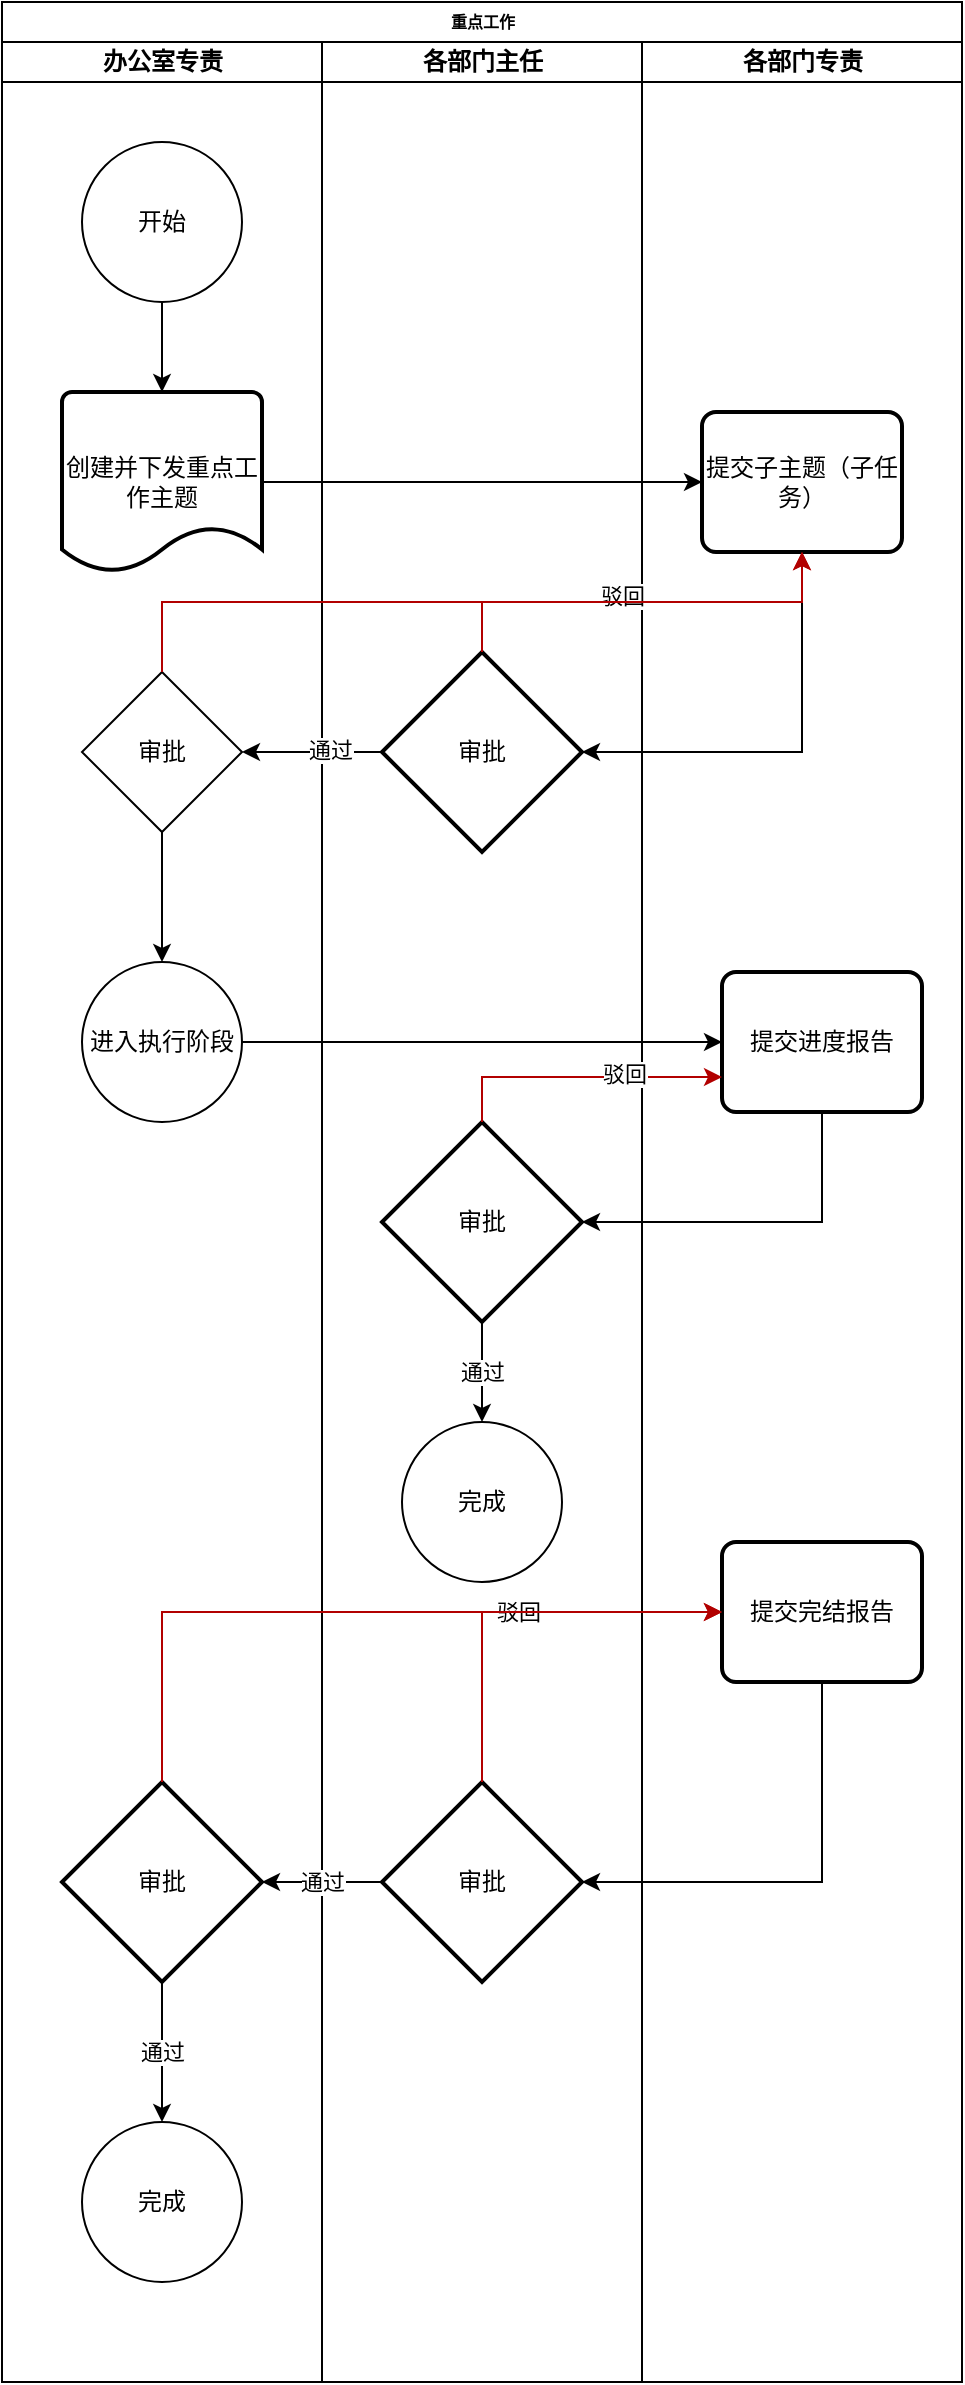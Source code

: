 <mxfile version="21.1.5" type="github">
  <diagram id="prtHgNgQTEPvFCAcTncT" name="Page-1">
    <mxGraphModel dx="1434" dy="788" grid="1" gridSize="10" guides="1" tooltips="1" connect="1" arrows="1" fold="1" page="1" pageScale="1" pageWidth="827" pageHeight="1169" math="0" shadow="0">
      <root>
        <mxCell id="0" />
        <mxCell id="1" parent="0" />
        <mxCell id="tl_C-uJfs4DL0yEq4bah-1" value="重点工作" style="swimlane;html=1;childLayout=stackLayout;startSize=20;rounded=0;shadow=0;labelBackgroundColor=none;strokeWidth=1;fontFamily=Verdana;fontSize=8;align=center;" vertex="1" parent="1">
          <mxGeometry x="70" y="40" width="480" height="1190" as="geometry" />
        </mxCell>
        <mxCell id="tl_C-uJfs4DL0yEq4bah-2" value="办公室专责" style="swimlane;html=1;startSize=20;" vertex="1" parent="tl_C-uJfs4DL0yEq4bah-1">
          <mxGeometry y="20" width="160" height="1170" as="geometry" />
        </mxCell>
        <mxCell id="tl_C-uJfs4DL0yEq4bah-3" style="edgeStyle=orthogonalEdgeStyle;rounded=0;orthogonalLoop=1;jettySize=auto;html=1;exitX=0.5;exitY=1;exitDx=0;exitDy=0;entryX=0.5;entryY=0;entryDx=0;entryDy=0;entryPerimeter=0;" edge="1" parent="tl_C-uJfs4DL0yEq4bah-2" source="tl_C-uJfs4DL0yEq4bah-4" target="tl_C-uJfs4DL0yEq4bah-5">
          <mxGeometry relative="1" as="geometry" />
        </mxCell>
        <mxCell id="tl_C-uJfs4DL0yEq4bah-4" value="开始" style="ellipse;whiteSpace=wrap;html=1;aspect=fixed;" vertex="1" parent="tl_C-uJfs4DL0yEq4bah-2">
          <mxGeometry x="40" y="50" width="80" height="80" as="geometry" />
        </mxCell>
        <mxCell id="tl_C-uJfs4DL0yEq4bah-5" value="创建并下发重点工作主题" style="strokeWidth=2;html=1;shape=mxgraph.flowchart.document2;whiteSpace=wrap;size=0.25;fontStyle=0" vertex="1" parent="tl_C-uJfs4DL0yEq4bah-2">
          <mxGeometry x="30" y="175" width="100" height="90" as="geometry" />
        </mxCell>
        <mxCell id="tl_C-uJfs4DL0yEq4bah-46" value="" style="edgeStyle=orthogonalEdgeStyle;rounded=0;orthogonalLoop=1;jettySize=auto;html=1;" edge="1" parent="tl_C-uJfs4DL0yEq4bah-2" source="tl_C-uJfs4DL0yEq4bah-44" target="tl_C-uJfs4DL0yEq4bah-45">
          <mxGeometry relative="1" as="geometry" />
        </mxCell>
        <mxCell id="tl_C-uJfs4DL0yEq4bah-44" value="审批" style="rhombus;whiteSpace=wrap;html=1;" vertex="1" parent="tl_C-uJfs4DL0yEq4bah-2">
          <mxGeometry x="40" y="315" width="80" height="80" as="geometry" />
        </mxCell>
        <mxCell id="tl_C-uJfs4DL0yEq4bah-45" value="进入执行阶段" style="ellipse;whiteSpace=wrap;html=1;" vertex="1" parent="tl_C-uJfs4DL0yEq4bah-2">
          <mxGeometry x="40" y="460" width="80" height="80" as="geometry" />
        </mxCell>
        <mxCell id="tl_C-uJfs4DL0yEq4bah-74" value="通过" style="edgeStyle=orthogonalEdgeStyle;rounded=0;orthogonalLoop=1;jettySize=auto;html=1;exitX=0.5;exitY=1;exitDx=0;exitDy=0;exitPerimeter=0;entryX=0.5;entryY=0;entryDx=0;entryDy=0;" edge="1" parent="tl_C-uJfs4DL0yEq4bah-2" source="tl_C-uJfs4DL0yEq4bah-61" target="tl_C-uJfs4DL0yEq4bah-72">
          <mxGeometry relative="1" as="geometry" />
        </mxCell>
        <mxCell id="tl_C-uJfs4DL0yEq4bah-61" value="审批" style="strokeWidth=2;html=1;shape=mxgraph.flowchart.decision;whiteSpace=wrap;" vertex="1" parent="tl_C-uJfs4DL0yEq4bah-2">
          <mxGeometry x="30" y="870" width="100" height="100" as="geometry" />
        </mxCell>
        <mxCell id="tl_C-uJfs4DL0yEq4bah-72" value="完成" style="ellipse;whiteSpace=wrap;html=1;aspect=fixed;" vertex="1" parent="tl_C-uJfs4DL0yEq4bah-2">
          <mxGeometry x="40" y="1040" width="80" height="80" as="geometry" />
        </mxCell>
        <mxCell id="tl_C-uJfs4DL0yEq4bah-7" value="各部门主任" style="swimlane;html=1;startSize=20;" vertex="1" parent="tl_C-uJfs4DL0yEq4bah-1">
          <mxGeometry x="160" y="20" width="160" height="1170" as="geometry" />
        </mxCell>
        <mxCell id="tl_C-uJfs4DL0yEq4bah-11" value="审批" style="strokeWidth=2;html=1;shape=mxgraph.flowchart.decision;whiteSpace=wrap;" vertex="1" parent="tl_C-uJfs4DL0yEq4bah-7">
          <mxGeometry x="30" y="305" width="100" height="100" as="geometry" />
        </mxCell>
        <mxCell id="tl_C-uJfs4DL0yEq4bah-58" value="通过" style="edgeStyle=orthogonalEdgeStyle;rounded=0;orthogonalLoop=1;jettySize=auto;html=1;exitX=0.5;exitY=1;exitDx=0;exitDy=0;exitPerimeter=0;entryX=0.5;entryY=0;entryDx=0;entryDy=0;" edge="1" parent="tl_C-uJfs4DL0yEq4bah-7" source="tl_C-uJfs4DL0yEq4bah-55" target="tl_C-uJfs4DL0yEq4bah-57">
          <mxGeometry relative="1" as="geometry" />
        </mxCell>
        <mxCell id="tl_C-uJfs4DL0yEq4bah-55" value="审批" style="strokeWidth=2;html=1;shape=mxgraph.flowchart.decision;whiteSpace=wrap;" vertex="1" parent="tl_C-uJfs4DL0yEq4bah-7">
          <mxGeometry x="30" y="540" width="100" height="100" as="geometry" />
        </mxCell>
        <mxCell id="tl_C-uJfs4DL0yEq4bah-57" value="完成" style="ellipse;whiteSpace=wrap;html=1;aspect=fixed;" vertex="1" parent="tl_C-uJfs4DL0yEq4bah-7">
          <mxGeometry x="40" y="690" width="80" height="80" as="geometry" />
        </mxCell>
        <mxCell id="tl_C-uJfs4DL0yEq4bah-60" value="审批" style="strokeWidth=2;html=1;shape=mxgraph.flowchart.decision;whiteSpace=wrap;" vertex="1" parent="tl_C-uJfs4DL0yEq4bah-7">
          <mxGeometry x="30" y="870" width="100" height="100" as="geometry" />
        </mxCell>
        <mxCell id="tl_C-uJfs4DL0yEq4bah-14" value="各部门专责" style="swimlane;html=1;startSize=20;" vertex="1" parent="tl_C-uJfs4DL0yEq4bah-1">
          <mxGeometry x="320" y="20" width="160" height="1170" as="geometry" />
        </mxCell>
        <mxCell id="tl_C-uJfs4DL0yEq4bah-15" value="提交子主题（子任务）" style="rounded=1;whiteSpace=wrap;html=1;absoluteArcSize=1;arcSize=14;strokeWidth=2;" vertex="1" parent="tl_C-uJfs4DL0yEq4bah-14">
          <mxGeometry x="30" y="185" width="100" height="70" as="geometry" />
        </mxCell>
        <mxCell id="tl_C-uJfs4DL0yEq4bah-48" value="提交进度报告" style="rounded=1;whiteSpace=wrap;html=1;absoluteArcSize=1;arcSize=14;strokeWidth=2;" vertex="1" parent="tl_C-uJfs4DL0yEq4bah-14">
          <mxGeometry x="40" y="465" width="100" height="70" as="geometry" />
        </mxCell>
        <mxCell id="tl_C-uJfs4DL0yEq4bah-59" value="提交完结报告" style="rounded=1;whiteSpace=wrap;html=1;absoluteArcSize=1;arcSize=14;strokeWidth=2;" vertex="1" parent="tl_C-uJfs4DL0yEq4bah-14">
          <mxGeometry x="40" y="750" width="100" height="70" as="geometry" />
        </mxCell>
        <mxCell id="tl_C-uJfs4DL0yEq4bah-22" style="edgeStyle=orthogonalEdgeStyle;rounded=0;orthogonalLoop=1;jettySize=auto;html=1;exitX=1;exitY=0.5;exitDx=0;exitDy=0;exitPerimeter=0;entryX=0;entryY=0.5;entryDx=0;entryDy=0;" edge="1" parent="tl_C-uJfs4DL0yEq4bah-1" source="tl_C-uJfs4DL0yEq4bah-5" target="tl_C-uJfs4DL0yEq4bah-15">
          <mxGeometry relative="1" as="geometry">
            <mxPoint x="190" y="240" as="targetPoint" />
          </mxGeometry>
        </mxCell>
        <mxCell id="tl_C-uJfs4DL0yEq4bah-24" style="edgeStyle=orthogonalEdgeStyle;rounded=0;orthogonalLoop=1;jettySize=auto;html=1;exitX=0.5;exitY=1;exitDx=0;exitDy=0;entryX=1;entryY=0.5;entryDx=0;entryDy=0;entryPerimeter=0;" edge="1" parent="tl_C-uJfs4DL0yEq4bah-1" source="tl_C-uJfs4DL0yEq4bah-15" target="tl_C-uJfs4DL0yEq4bah-11">
          <mxGeometry relative="1" as="geometry" />
        </mxCell>
        <mxCell id="tl_C-uJfs4DL0yEq4bah-25" style="edgeStyle=orthogonalEdgeStyle;rounded=0;orthogonalLoop=1;jettySize=auto;html=1;exitX=0.5;exitY=0;exitDx=0;exitDy=0;exitPerimeter=0;entryX=0.5;entryY=1;entryDx=0;entryDy=0;fontColor=#FF3333;fillColor=#e51400;strokeColor=#B20000;" edge="1" parent="tl_C-uJfs4DL0yEq4bah-1" source="tl_C-uJfs4DL0yEq4bah-11" target="tl_C-uJfs4DL0yEq4bah-15">
          <mxGeometry relative="1" as="geometry" />
        </mxCell>
        <mxCell id="tl_C-uJfs4DL0yEq4bah-26" value="驳回" style="edgeLabel;html=1;align=center;verticalAlign=middle;resizable=0;points=[];" vertex="1" connectable="0" parent="tl_C-uJfs4DL0yEq4bah-25">
          <mxGeometry x="-0.095" y="3" relative="1" as="geometry">
            <mxPoint as="offset" />
          </mxGeometry>
        </mxCell>
        <mxCell id="tl_C-uJfs4DL0yEq4bah-9" value="" style="edgeStyle=orthogonalEdgeStyle;rounded=0;orthogonalLoop=1;jettySize=auto;html=1;entryX=1;entryY=0.5;entryDx=0;entryDy=0;" edge="1" parent="tl_C-uJfs4DL0yEq4bah-1" source="tl_C-uJfs4DL0yEq4bah-11">
          <mxGeometry relative="1" as="geometry">
            <mxPoint x="120" y="375" as="targetPoint" />
          </mxGeometry>
        </mxCell>
        <mxCell id="tl_C-uJfs4DL0yEq4bah-10" value="通过" style="edgeLabel;html=1;align=center;verticalAlign=middle;resizable=0;points=[];" vertex="1" connectable="0" parent="tl_C-uJfs4DL0yEq4bah-9">
          <mxGeometry x="-0.267" y="-1" relative="1" as="geometry">
            <mxPoint as="offset" />
          </mxGeometry>
        </mxCell>
        <mxCell id="tl_C-uJfs4DL0yEq4bah-51" style="edgeStyle=orthogonalEdgeStyle;rounded=0;orthogonalLoop=1;jettySize=auto;html=1;exitX=1;exitY=0.5;exitDx=0;exitDy=0;entryX=0;entryY=0.5;entryDx=0;entryDy=0;" edge="1" parent="tl_C-uJfs4DL0yEq4bah-1" source="tl_C-uJfs4DL0yEq4bah-45" target="tl_C-uJfs4DL0yEq4bah-48">
          <mxGeometry relative="1" as="geometry">
            <mxPoint x="280" y="530" as="targetPoint" />
          </mxGeometry>
        </mxCell>
        <mxCell id="tl_C-uJfs4DL0yEq4bah-56" style="edgeStyle=orthogonalEdgeStyle;rounded=0;orthogonalLoop=1;jettySize=auto;html=1;exitX=0.5;exitY=1;exitDx=0;exitDy=0;entryX=1;entryY=0.5;entryDx=0;entryDy=0;entryPerimeter=0;" edge="1" parent="tl_C-uJfs4DL0yEq4bah-1" source="tl_C-uJfs4DL0yEq4bah-48" target="tl_C-uJfs4DL0yEq4bah-55">
          <mxGeometry relative="1" as="geometry" />
        </mxCell>
        <mxCell id="tl_C-uJfs4DL0yEq4bah-62" style="edgeStyle=orthogonalEdgeStyle;rounded=0;orthogonalLoop=1;jettySize=auto;html=1;exitX=0.5;exitY=1;exitDx=0;exitDy=0;entryX=1;entryY=0.5;entryDx=0;entryDy=0;entryPerimeter=0;" edge="1" parent="tl_C-uJfs4DL0yEq4bah-1" source="tl_C-uJfs4DL0yEq4bah-59" target="tl_C-uJfs4DL0yEq4bah-60">
          <mxGeometry relative="1" as="geometry" />
        </mxCell>
        <mxCell id="tl_C-uJfs4DL0yEq4bah-63" value="通过" style="edgeStyle=orthogonalEdgeStyle;rounded=0;orthogonalLoop=1;jettySize=auto;html=1;exitX=0;exitY=0.5;exitDx=0;exitDy=0;exitPerimeter=0;entryX=1;entryY=0.5;entryDx=0;entryDy=0;entryPerimeter=0;" edge="1" parent="tl_C-uJfs4DL0yEq4bah-1" source="tl_C-uJfs4DL0yEq4bah-60" target="tl_C-uJfs4DL0yEq4bah-61">
          <mxGeometry relative="1" as="geometry" />
        </mxCell>
        <mxCell id="tl_C-uJfs4DL0yEq4bah-76" style="edgeStyle=orthogonalEdgeStyle;rounded=0;orthogonalLoop=1;jettySize=auto;html=1;exitX=0.5;exitY=0;exitDx=0;exitDy=0;exitPerimeter=0;entryX=0;entryY=0.75;entryDx=0;entryDy=0;fillColor=#e51400;strokeColor=#B20000;" edge="1" parent="tl_C-uJfs4DL0yEq4bah-1" source="tl_C-uJfs4DL0yEq4bah-55" target="tl_C-uJfs4DL0yEq4bah-48">
          <mxGeometry relative="1" as="geometry" />
        </mxCell>
        <mxCell id="tl_C-uJfs4DL0yEq4bah-77" value="驳回" style="edgeLabel;html=1;align=center;verticalAlign=middle;resizable=0;points=[];" vertex="1" connectable="0" parent="tl_C-uJfs4DL0yEq4bah-76">
          <mxGeometry x="0.312" y="3" relative="1" as="geometry">
            <mxPoint y="1" as="offset" />
          </mxGeometry>
        </mxCell>
        <mxCell id="tl_C-uJfs4DL0yEq4bah-79" value="驳回" style="edgeStyle=orthogonalEdgeStyle;rounded=0;orthogonalLoop=1;jettySize=auto;html=1;exitX=0.5;exitY=0;exitDx=0;exitDy=0;exitPerimeter=0;entryX=0;entryY=0.5;entryDx=0;entryDy=0;fillColor=#e51400;strokeColor=#B20000;" edge="1" parent="tl_C-uJfs4DL0yEq4bah-1" source="tl_C-uJfs4DL0yEq4bah-60" target="tl_C-uJfs4DL0yEq4bah-59">
          <mxGeometry relative="1" as="geometry" />
        </mxCell>
        <mxCell id="tl_C-uJfs4DL0yEq4bah-80" style="edgeStyle=orthogonalEdgeStyle;rounded=0;orthogonalLoop=1;jettySize=auto;html=1;exitX=0.5;exitY=0;exitDx=0;exitDy=0;exitPerimeter=0;entryX=0;entryY=0.5;entryDx=0;entryDy=0;fillColor=#e51400;strokeColor=#B20000;" edge="1" parent="tl_C-uJfs4DL0yEq4bah-1" source="tl_C-uJfs4DL0yEq4bah-61" target="tl_C-uJfs4DL0yEq4bah-59">
          <mxGeometry relative="1" as="geometry" />
        </mxCell>
        <mxCell id="tl_C-uJfs4DL0yEq4bah-83" style="edgeStyle=orthogonalEdgeStyle;rounded=0;orthogonalLoop=1;jettySize=auto;html=1;exitX=0.5;exitY=0;exitDx=0;exitDy=0;entryX=0.5;entryY=1;entryDx=0;entryDy=0;fillColor=#e51400;strokeColor=#B20000;" edge="1" parent="tl_C-uJfs4DL0yEq4bah-1" source="tl_C-uJfs4DL0yEq4bah-44" target="tl_C-uJfs4DL0yEq4bah-15">
          <mxGeometry relative="1" as="geometry">
            <Array as="points">
              <mxPoint x="80" y="300" />
              <mxPoint x="400" y="300" />
            </Array>
          </mxGeometry>
        </mxCell>
      </root>
    </mxGraphModel>
  </diagram>
</mxfile>
